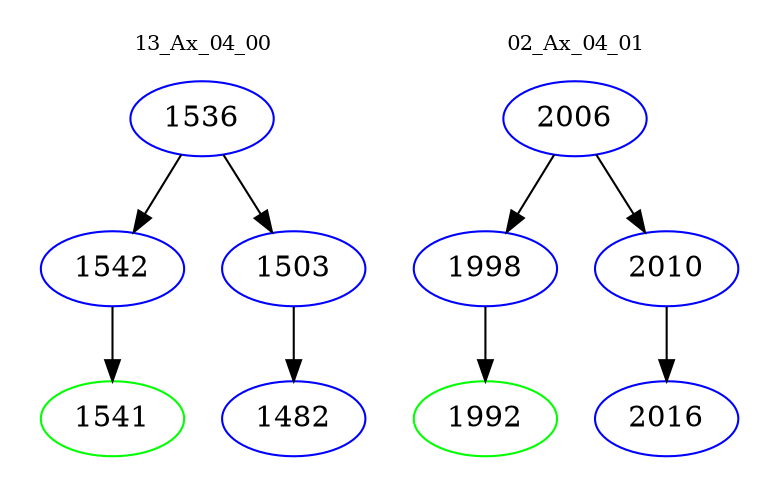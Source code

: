 digraph{
subgraph cluster_0 {
color = white
label = "13_Ax_04_00";
fontsize=10;
T0_1536 [label="1536", color="blue"]
T0_1536 -> T0_1542 [color="black"]
T0_1542 [label="1542", color="blue"]
T0_1542 -> T0_1541 [color="black"]
T0_1541 [label="1541", color="green"]
T0_1536 -> T0_1503 [color="black"]
T0_1503 [label="1503", color="blue"]
T0_1503 -> T0_1482 [color="black"]
T0_1482 [label="1482", color="blue"]
}
subgraph cluster_1 {
color = white
label = "02_Ax_04_01";
fontsize=10;
T1_2006 [label="2006", color="blue"]
T1_2006 -> T1_1998 [color="black"]
T1_1998 [label="1998", color="blue"]
T1_1998 -> T1_1992 [color="black"]
T1_1992 [label="1992", color="green"]
T1_2006 -> T1_2010 [color="black"]
T1_2010 [label="2010", color="blue"]
T1_2010 -> T1_2016 [color="black"]
T1_2016 [label="2016", color="blue"]
}
}
